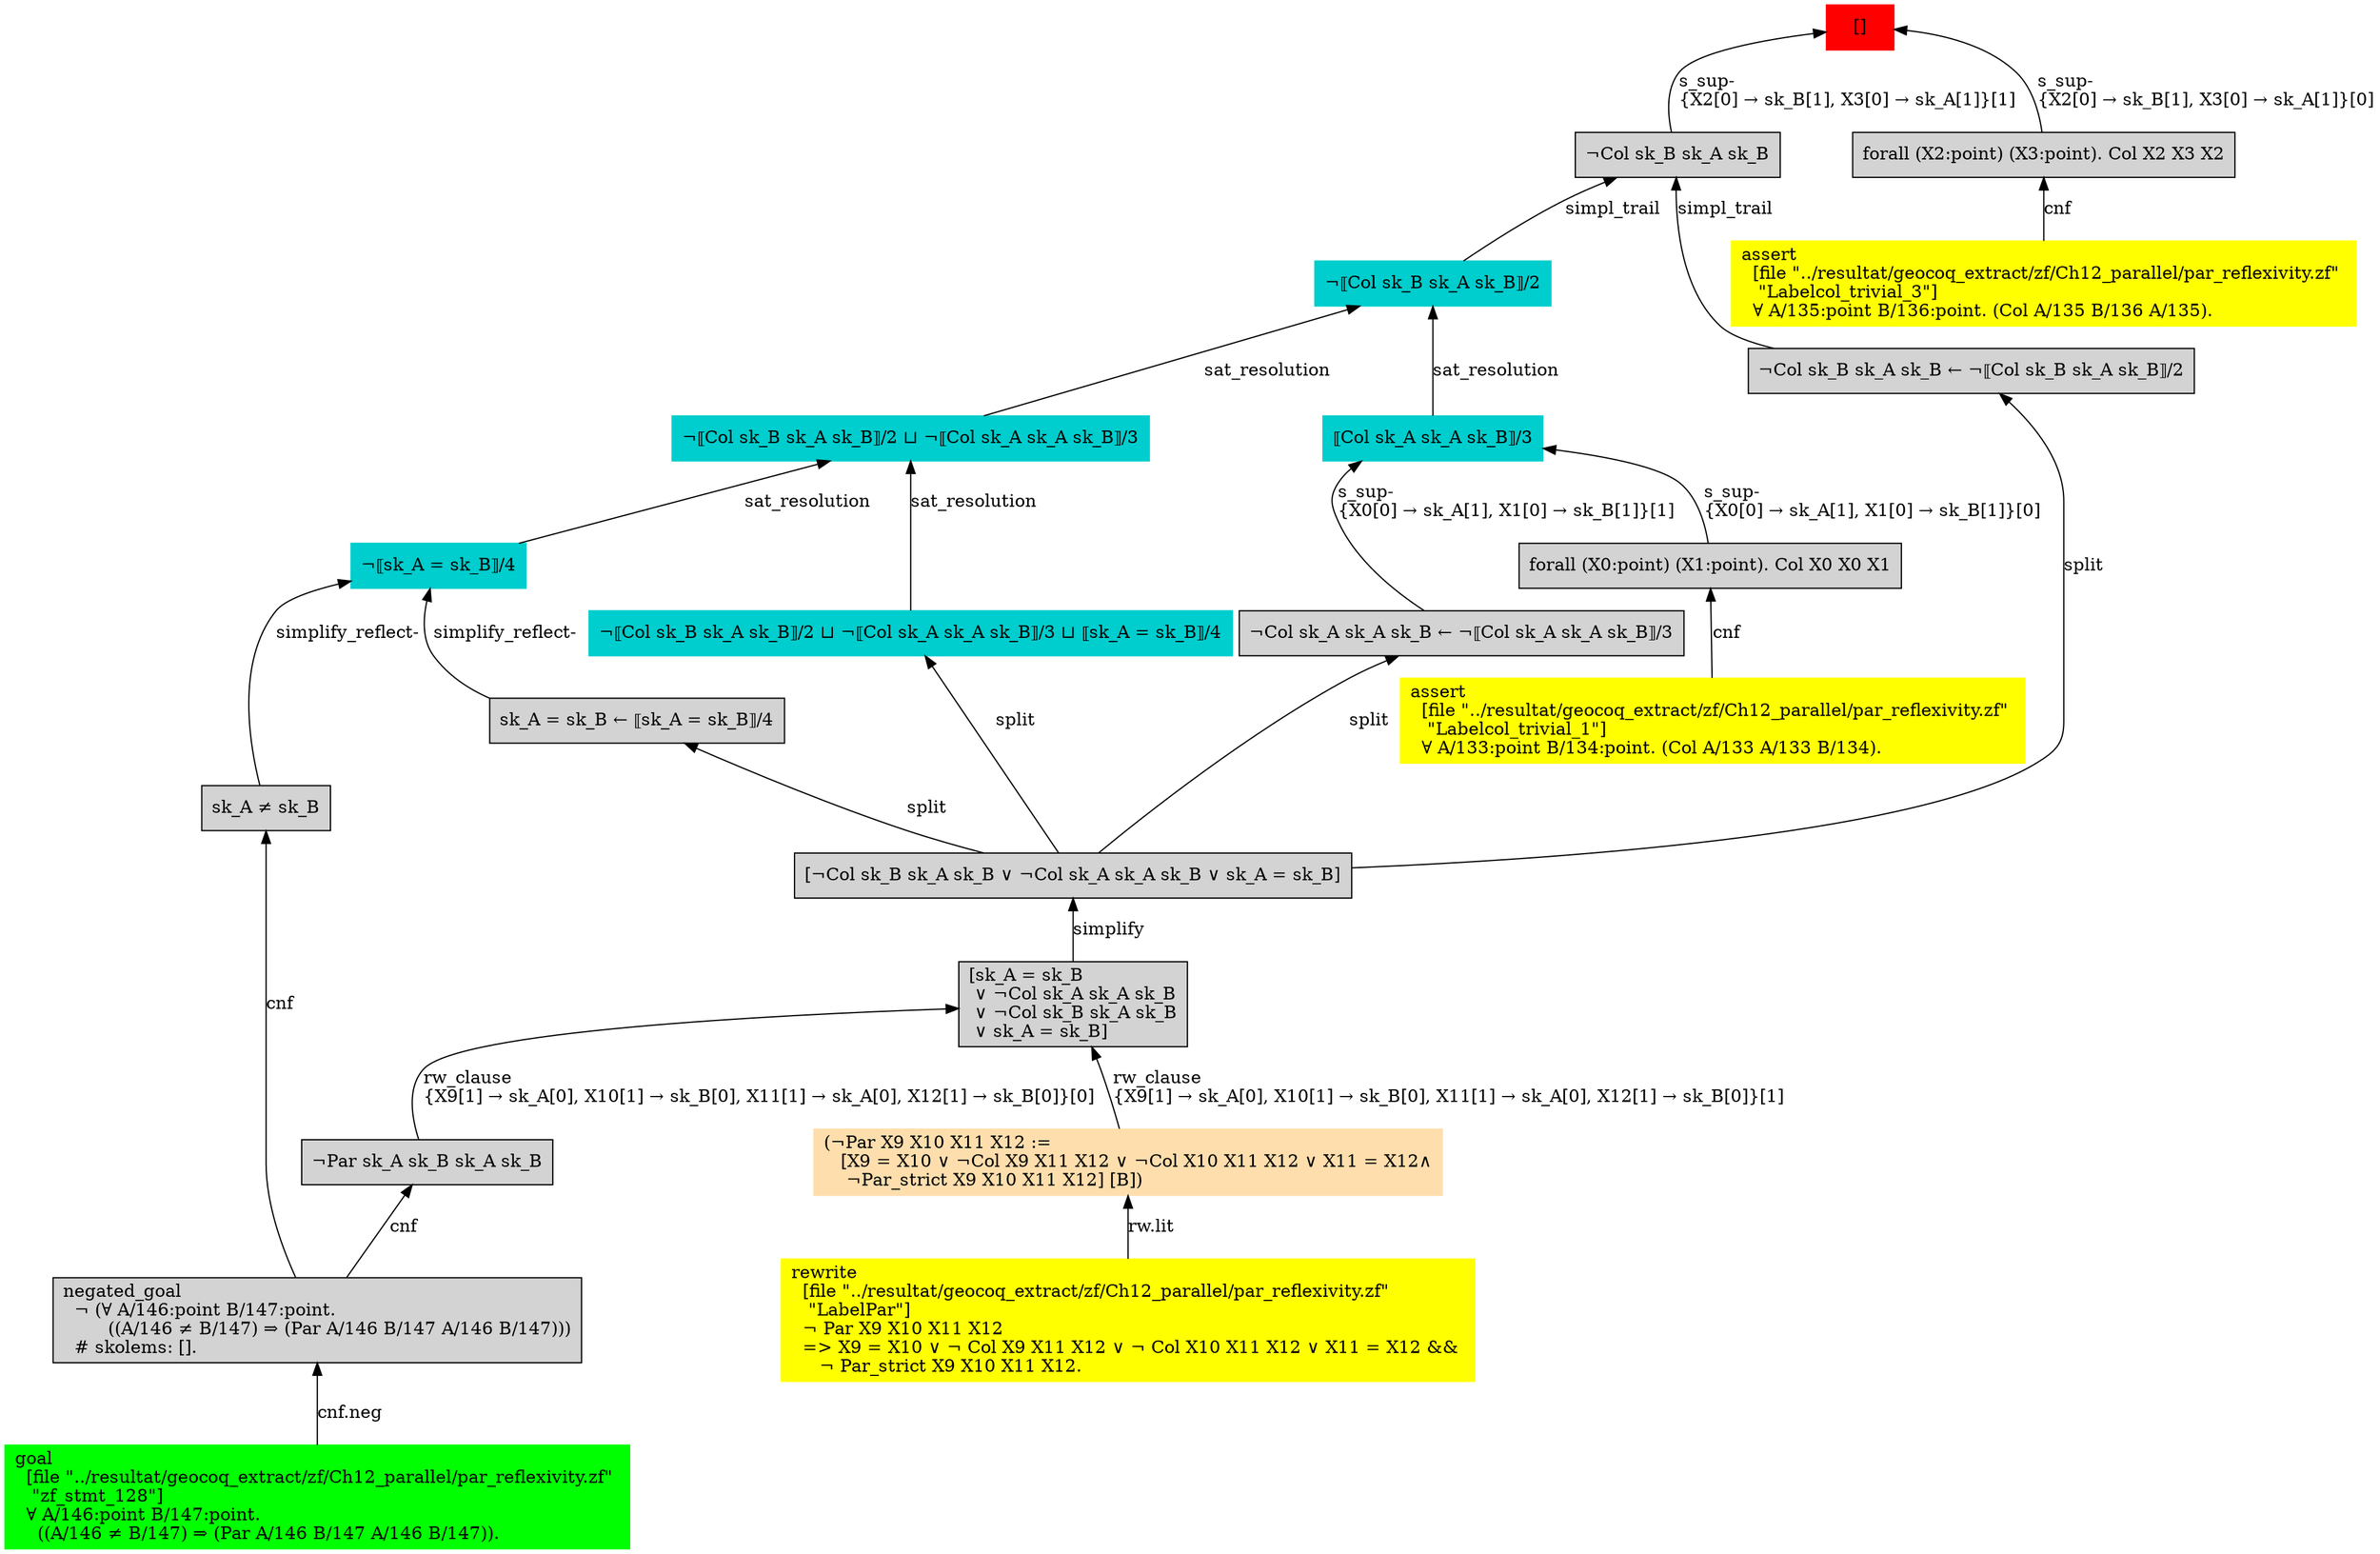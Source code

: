 digraph "unsat_graph" {
  vertex_0 [color=red, label="[]", shape=box, style=filled];
  vertex_0 -> vertex_1 [label="s_sup-\l\{X2[0] → sk_B[1], X3[0] → sk_A[1]\}[1]\l", dir="back"];
  vertex_1 [shape=box, label="¬Col sk_B sk_A sk_B\l", style=filled];
  vertex_1 -> vertex_2 [label="simpl_trail", dir="back"];
  vertex_2 [color=cyan3, shape=box, label="¬⟦Col sk_B sk_A sk_B⟧/2\l", style=filled];
  vertex_2 -> vertex_3 [label="sat_resolution", dir="back"];
  vertex_3 [color=cyan3, shape=box, label="⟦Col sk_A sk_A sk_B⟧/3\l", style=filled];
  vertex_3 -> vertex_4 [label="s_sup-\l\{X0[0] → sk_A[1], X1[0] → sk_B[1]\}[1]\l", dir="back"];
  vertex_4 [shape=box, label="¬Col sk_A sk_A sk_B ← ¬⟦Col sk_A sk_A sk_B⟧/3\l", style=filled];
  vertex_4 -> vertex_5 [label="split", dir="back"];
  vertex_5 [shape=box, label="[¬Col sk_B sk_A sk_B ∨ ¬Col sk_A sk_A sk_B ∨ sk_A = sk_B]\l", style=filled];
  vertex_5 -> vertex_6 [label="simplify", dir="back"];
  vertex_6 [shape=box, label="[sk_A = sk_B\l ∨ ¬Col sk_A sk_A sk_B\l ∨ ¬Col sk_B sk_A sk_B\l ∨ sk_A = sk_B]\l", style=filled];
  vertex_6 -> vertex_7 [label="rw_clause\l\{X9[1] → sk_A[0], X10[1] → sk_B[0], X11[1] → sk_A[0], X12[1] → sk_B[0]\}[1]\l", dir="back"];
  vertex_7 [color=navajowhite, shape=box, label="(¬Par X9 X10 X11 X12 :=\l   [X9 = X10 ∨ ¬Col X9 X11 X12 ∨ ¬Col X10 X11 X12 ∨ X11 = X12∧\l    ¬Par_strict X9 X10 X11 X12] [B])\l", style=filled];
  vertex_7 -> vertex_8 [label="rw.lit", dir="back"];
  vertex_8 [color=yellow, shape=box, label="rewrite\l  [file \"../resultat/geocoq_extract/zf/Ch12_parallel/par_reflexivity.zf\" \l   \"LabelPar\"]\l  ¬ Par X9 X10 X11 X12\l  =\> X9 = X10 ∨ ¬ Col X9 X11 X12 ∨ ¬ Col X10 X11 X12 ∨ X11 = X12 && \l     ¬ Par_strict X9 X10 X11 X12.\l", style=filled];
  vertex_6 -> vertex_9 [label="rw_clause\l\{X9[1] → sk_A[0], X10[1] → sk_B[0], X11[1] → sk_A[0], X12[1] → sk_B[0]\}[0]\l", dir="back"];
  vertex_9 [shape=box, label="¬Par sk_A sk_B sk_A sk_B\l", style=filled];
  vertex_9 -> vertex_10 [label="cnf", dir="back"];
  vertex_10 [shape=box, label="negated_goal\l  ¬ (∀ A/146:point B/147:point.\l        ((A/146 ≠ B/147) ⇒ (Par A/146 B/147 A/146 B/147)))\l  # skolems: [].\l", style=filled];
  vertex_10 -> vertex_11 [label="cnf.neg", dir="back"];
  vertex_11 [color=green, shape=box, label="goal\l  [file \"../resultat/geocoq_extract/zf/Ch12_parallel/par_reflexivity.zf\" \l   \"zf_stmt_128\"]\l  ∀ A/146:point B/147:point.\l    ((A/146 ≠ B/147) ⇒ (Par A/146 B/147 A/146 B/147)).\l", style=filled];
  vertex_3 -> vertex_12 [label="s_sup-\l\{X0[0] → sk_A[1], X1[0] → sk_B[1]\}[0]\l", dir="back"];
  vertex_12 [shape=box, label="forall (X0:point) (X1:point). Col X0 X0 X1\l", style=filled];
  vertex_12 -> vertex_13 [label="cnf", dir="back"];
  vertex_13 [color=yellow, shape=box, label="assert\l  [file \"../resultat/geocoq_extract/zf/Ch12_parallel/par_reflexivity.zf\" \l   \"Labelcol_trivial_1\"]\l  ∀ A/133:point B/134:point. (Col A/133 A/133 B/134).\l", style=filled];
  vertex_2 -> vertex_14 [label="sat_resolution", dir="back"];
  vertex_14 [color=cyan3, shape=box, label="¬⟦Col sk_B sk_A sk_B⟧/2 ⊔ ¬⟦Col sk_A sk_A sk_B⟧/3\l", style=filled];
  vertex_14 -> vertex_15 [label="sat_resolution", dir="back"];
  vertex_15 [color=cyan3, shape=box, label="¬⟦sk_A = sk_B⟧/4\l", style=filled];
  vertex_15 -> vertex_16 [label="simplify_reflect-", dir="back"];
  vertex_16 [shape=box, label="sk_A ≠ sk_B\l", style=filled];
  vertex_16 -> vertex_10 [label="cnf", dir="back"];
  vertex_15 -> vertex_17 [label="simplify_reflect-", dir="back"];
  vertex_17 [shape=box, label="sk_A = sk_B ← ⟦sk_A = sk_B⟧/4\l", style=filled];
  vertex_17 -> vertex_5 [label="split", dir="back"];
  vertex_14 -> vertex_18 [label="sat_resolution", dir="back"];
  vertex_18 [color=cyan3, shape=box, label="¬⟦Col sk_B sk_A sk_B⟧/2 ⊔ ¬⟦Col sk_A sk_A sk_B⟧/3 ⊔ ⟦sk_A = sk_B⟧/4\l", style=filled];
  vertex_18 -> vertex_5 [label="split", dir="back"];
  vertex_1 -> vertex_19 [label="simpl_trail", dir="back"];
  vertex_19 [shape=box, label="¬Col sk_B sk_A sk_B ← ¬⟦Col sk_B sk_A sk_B⟧/2\l", style=filled];
  vertex_19 -> vertex_5 [label="split", dir="back"];
  vertex_0 -> vertex_20 [label="s_sup-\l\{X2[0] → sk_B[1], X3[0] → sk_A[1]\}[0]\l", dir="back"];
  vertex_20 [shape=box, label="forall (X2:point) (X3:point). Col X2 X3 X2\l", style=filled];
  vertex_20 -> vertex_21 [label="cnf", dir="back"];
  vertex_21 [color=yellow, shape=box, label="assert\l  [file \"../resultat/geocoq_extract/zf/Ch12_parallel/par_reflexivity.zf\" \l   \"Labelcol_trivial_3\"]\l  ∀ A/135:point B/136:point. (Col A/135 B/136 A/135).\l", style=filled];
  }


